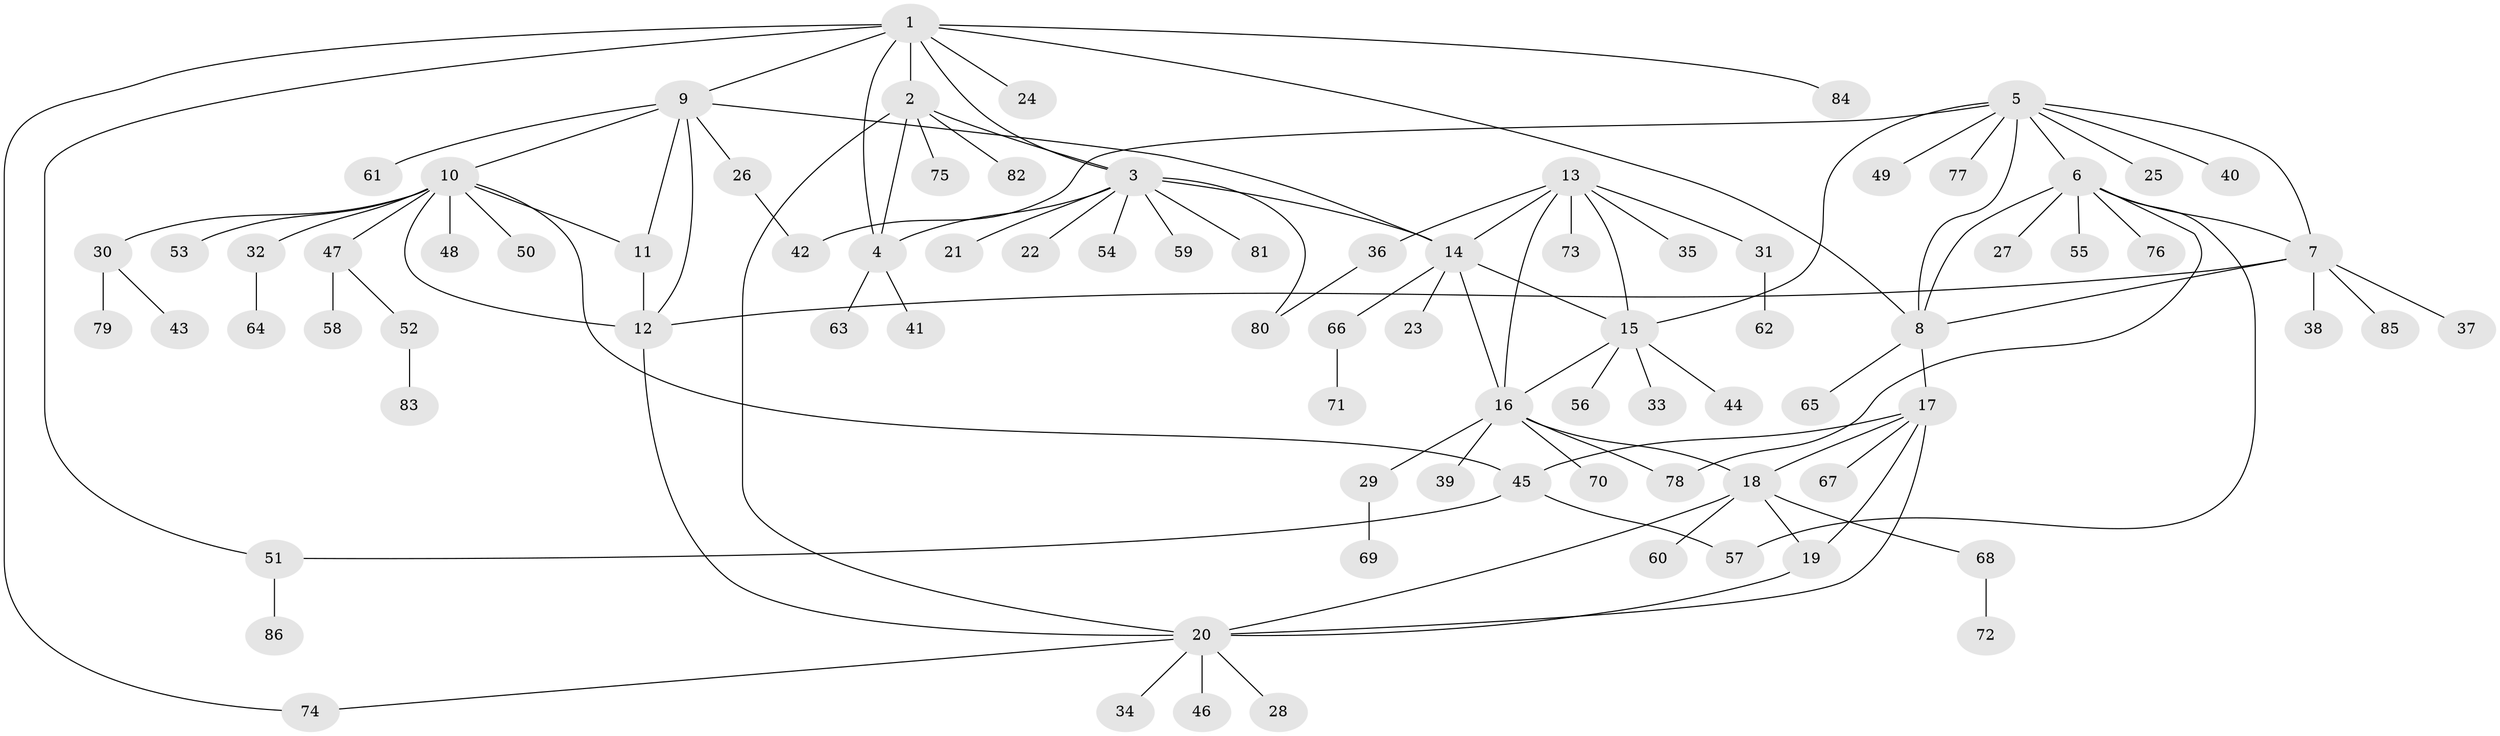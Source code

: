 // coarse degree distribution, {10: 0.023255813953488372, 1: 0.4883720930232558, 6: 0.11627906976744186, 5: 0.046511627906976744, 2: 0.11627906976744186, 4: 0.11627906976744186, 7: 0.046511627906976744, 8: 0.023255813953488372, 3: 0.023255813953488372}
// Generated by graph-tools (version 1.1) at 2025/37/03/04/25 23:37:50]
// undirected, 86 vertices, 113 edges
graph export_dot {
  node [color=gray90,style=filled];
  1;
  2;
  3;
  4;
  5;
  6;
  7;
  8;
  9;
  10;
  11;
  12;
  13;
  14;
  15;
  16;
  17;
  18;
  19;
  20;
  21;
  22;
  23;
  24;
  25;
  26;
  27;
  28;
  29;
  30;
  31;
  32;
  33;
  34;
  35;
  36;
  37;
  38;
  39;
  40;
  41;
  42;
  43;
  44;
  45;
  46;
  47;
  48;
  49;
  50;
  51;
  52;
  53;
  54;
  55;
  56;
  57;
  58;
  59;
  60;
  61;
  62;
  63;
  64;
  65;
  66;
  67;
  68;
  69;
  70;
  71;
  72;
  73;
  74;
  75;
  76;
  77;
  78;
  79;
  80;
  81;
  82;
  83;
  84;
  85;
  86;
  1 -- 2;
  1 -- 3;
  1 -- 4;
  1 -- 8;
  1 -- 9;
  1 -- 24;
  1 -- 51;
  1 -- 74;
  1 -- 84;
  2 -- 3;
  2 -- 4;
  2 -- 20;
  2 -- 75;
  2 -- 82;
  3 -- 4;
  3 -- 14;
  3 -- 21;
  3 -- 22;
  3 -- 54;
  3 -- 59;
  3 -- 80;
  3 -- 81;
  4 -- 41;
  4 -- 63;
  5 -- 6;
  5 -- 7;
  5 -- 8;
  5 -- 15;
  5 -- 25;
  5 -- 40;
  5 -- 42;
  5 -- 49;
  5 -- 77;
  6 -- 7;
  6 -- 8;
  6 -- 27;
  6 -- 55;
  6 -- 57;
  6 -- 76;
  6 -- 78;
  7 -- 8;
  7 -- 12;
  7 -- 37;
  7 -- 38;
  7 -- 85;
  8 -- 17;
  8 -- 65;
  9 -- 10;
  9 -- 11;
  9 -- 12;
  9 -- 14;
  9 -- 26;
  9 -- 61;
  10 -- 11;
  10 -- 12;
  10 -- 30;
  10 -- 32;
  10 -- 45;
  10 -- 47;
  10 -- 48;
  10 -- 50;
  10 -- 53;
  11 -- 12;
  12 -- 20;
  13 -- 14;
  13 -- 15;
  13 -- 16;
  13 -- 31;
  13 -- 35;
  13 -- 36;
  13 -- 73;
  14 -- 15;
  14 -- 16;
  14 -- 23;
  14 -- 66;
  15 -- 16;
  15 -- 33;
  15 -- 44;
  15 -- 56;
  16 -- 18;
  16 -- 29;
  16 -- 39;
  16 -- 70;
  16 -- 78;
  17 -- 18;
  17 -- 19;
  17 -- 20;
  17 -- 45;
  17 -- 67;
  18 -- 19;
  18 -- 20;
  18 -- 60;
  18 -- 68;
  19 -- 20;
  20 -- 28;
  20 -- 34;
  20 -- 46;
  20 -- 74;
  26 -- 42;
  29 -- 69;
  30 -- 43;
  30 -- 79;
  31 -- 62;
  32 -- 64;
  36 -- 80;
  45 -- 51;
  45 -- 57;
  47 -- 52;
  47 -- 58;
  51 -- 86;
  52 -- 83;
  66 -- 71;
  68 -- 72;
}
